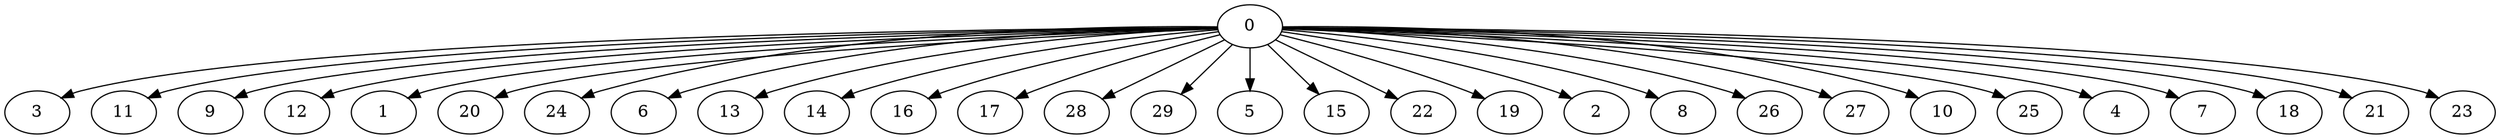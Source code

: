 digraph "Fork_Nodes_30_CCR_9.99_WeightType_Random#2" {
	graph ["Duplicate states"=0,
		GraphType=Fork,
		"Max states in OPEN"=0,
		Modes="120000ms; topo-ordered tasks, ; Pruning: task equivalence, fixed order ready list, ; F-value: ; Optimisation: best schedule length (\
SL) optimisation on equal, ",
		NumberOfTasks=30,
		"Pruned using list schedule length"=443,
		"States removed from OPEN"=0,
		TargetSystem="Homogeneous-2",
		"Time to schedule (ms)"=1641,
		"Total idle time"=31,
		"Total schedule length"=102,
		"Total sequential time"=172,
		"Total states created"=1655360
	];
	0	["Finish time"=6,
		Processor=0,
		"Start time"=0,
		Weight=6];
	3	["Finish time"=62,
		Processor=0,
		"Start time"=52,
		Weight=10];
	0 -> 3	[Weight=68];
	11	["Finish time"=31,
		Processor=0,
		"Start time"=21,
		Weight=10];
	0 -> 11	[Weight=59];
	9	["Finish time"=58,
		Processor=1,
		"Start time"=49,
		Weight=9];
	0 -> 9	[Weight=42];
	12	["Finish time"=90,
		Processor=0,
		"Start time"=81,
		Weight=9];
	0 -> 12	[Weight=76];
	1	["Finish time"=18,
		Processor=0,
		"Start time"=10,
		Weight=8];
	0 -> 1	[Weight=51];
	20	["Finish time"=39,
		Processor=0,
		"Start time"=31,
		Weight=8];
	0 -> 20	[Weight=59];
	24	["Finish time"=70,
		Processor=0,
		"Start time"=62,
		Weight=8];
	0 -> 24	[Weight=68];
	6	["Finish time"=77,
		Processor=0,
		"Start time"=70,
		Weight=7];
	0 -> 6	[Weight=68];
	13	["Finish time"=46,
		Processor=0,
		"Start time"=39,
		Weight=7];
	0 -> 13	[Weight=59];
	14	["Finish time"=72,
		Processor=1,
		"Start time"=65,
		Weight=7];
	0 -> 14	[Weight=51];
	16	["Finish time"=65,
		Processor=1,
		"Start time"=58,
		Weight=7];
	0 -> 16	[Weight=42];
	17	["Finish time"=38,
		Processor=1,
		"Start time"=31,
		Weight=7];
	0 -> 17	[Weight=25];
	28	["Finish time"=45,
		Processor=1,
		"Start time"=38,
		Weight=7];
	0 -> 28	[Weight=25];
	29	["Finish time"=85,
		Processor=1,
		"Start time"=78,
		Weight=7];
	0 -> 29	[Weight=68];
	5	["Finish time"=91,
		Processor=1,
		"Start time"=85,
		Weight=6];
	0 -> 5	[Weight=76];
	15	["Finish time"=97,
		Processor=1,
		"Start time"=91,
		Weight=6];
	0 -> 15	[Weight=85];
	22	["Finish time"=78,
		Processor=1,
		"Start time"=72,
		Weight=6];
	0 -> 22	[Weight=59];
	19	["Finish time"=102,
		Processor=1,
		"Start time"=97,
		Weight=5];
	0 -> 19	[Weight=85];
	2	["Finish time"=97,
		Processor=0,
		"Start time"=93,
		Weight=4];
	0 -> 2	[Weight=85];
	8	["Finish time"=50,
		Processor=0,
		"Start time"=46,
		Weight=4];
	0 -> 8	[Weight=59];
	26	["Finish time"=101,
		Processor=0,
		"Start time"=97,
		Weight=4];
	0 -> 26	[Weight=85];
	27	["Finish time"=49,
		Processor=1,
		"Start time"=45,
		Weight=4];
	0 -> 27	[Weight=34];
	10	["Finish time"=93,
		Processor=0,
		"Start time"=90,
		Weight=3];
	0 -> 10	[Weight=76];
	25	["Finish time"=21,
		Processor=0,
		"Start time"=18,
		Weight=3];
	0 -> 25	[Weight=51];
	4	["Finish time"=8,
		Processor=0,
		"Start time"=6,
		Weight=2];
	0 -> 4	[Weight=25];
	7	["Finish time"=52,
		Processor=0,
		"Start time"=50,
		Weight=2];
	0 -> 7	[Weight=59];
	18	["Finish time"=79,
		Processor=0,
		"Start time"=77,
		Weight=2];
	0 -> 18	[Weight=68];
	21	["Finish time"=10,
		Processor=0,
		"Start time"=8,
		Weight=2];
	0 -> 21	[Weight=42];
	23	["Finish time"=81,
		Processor=0,
		"Start time"=79,
		Weight=2];
	0 -> 23	[Weight=68];
}
